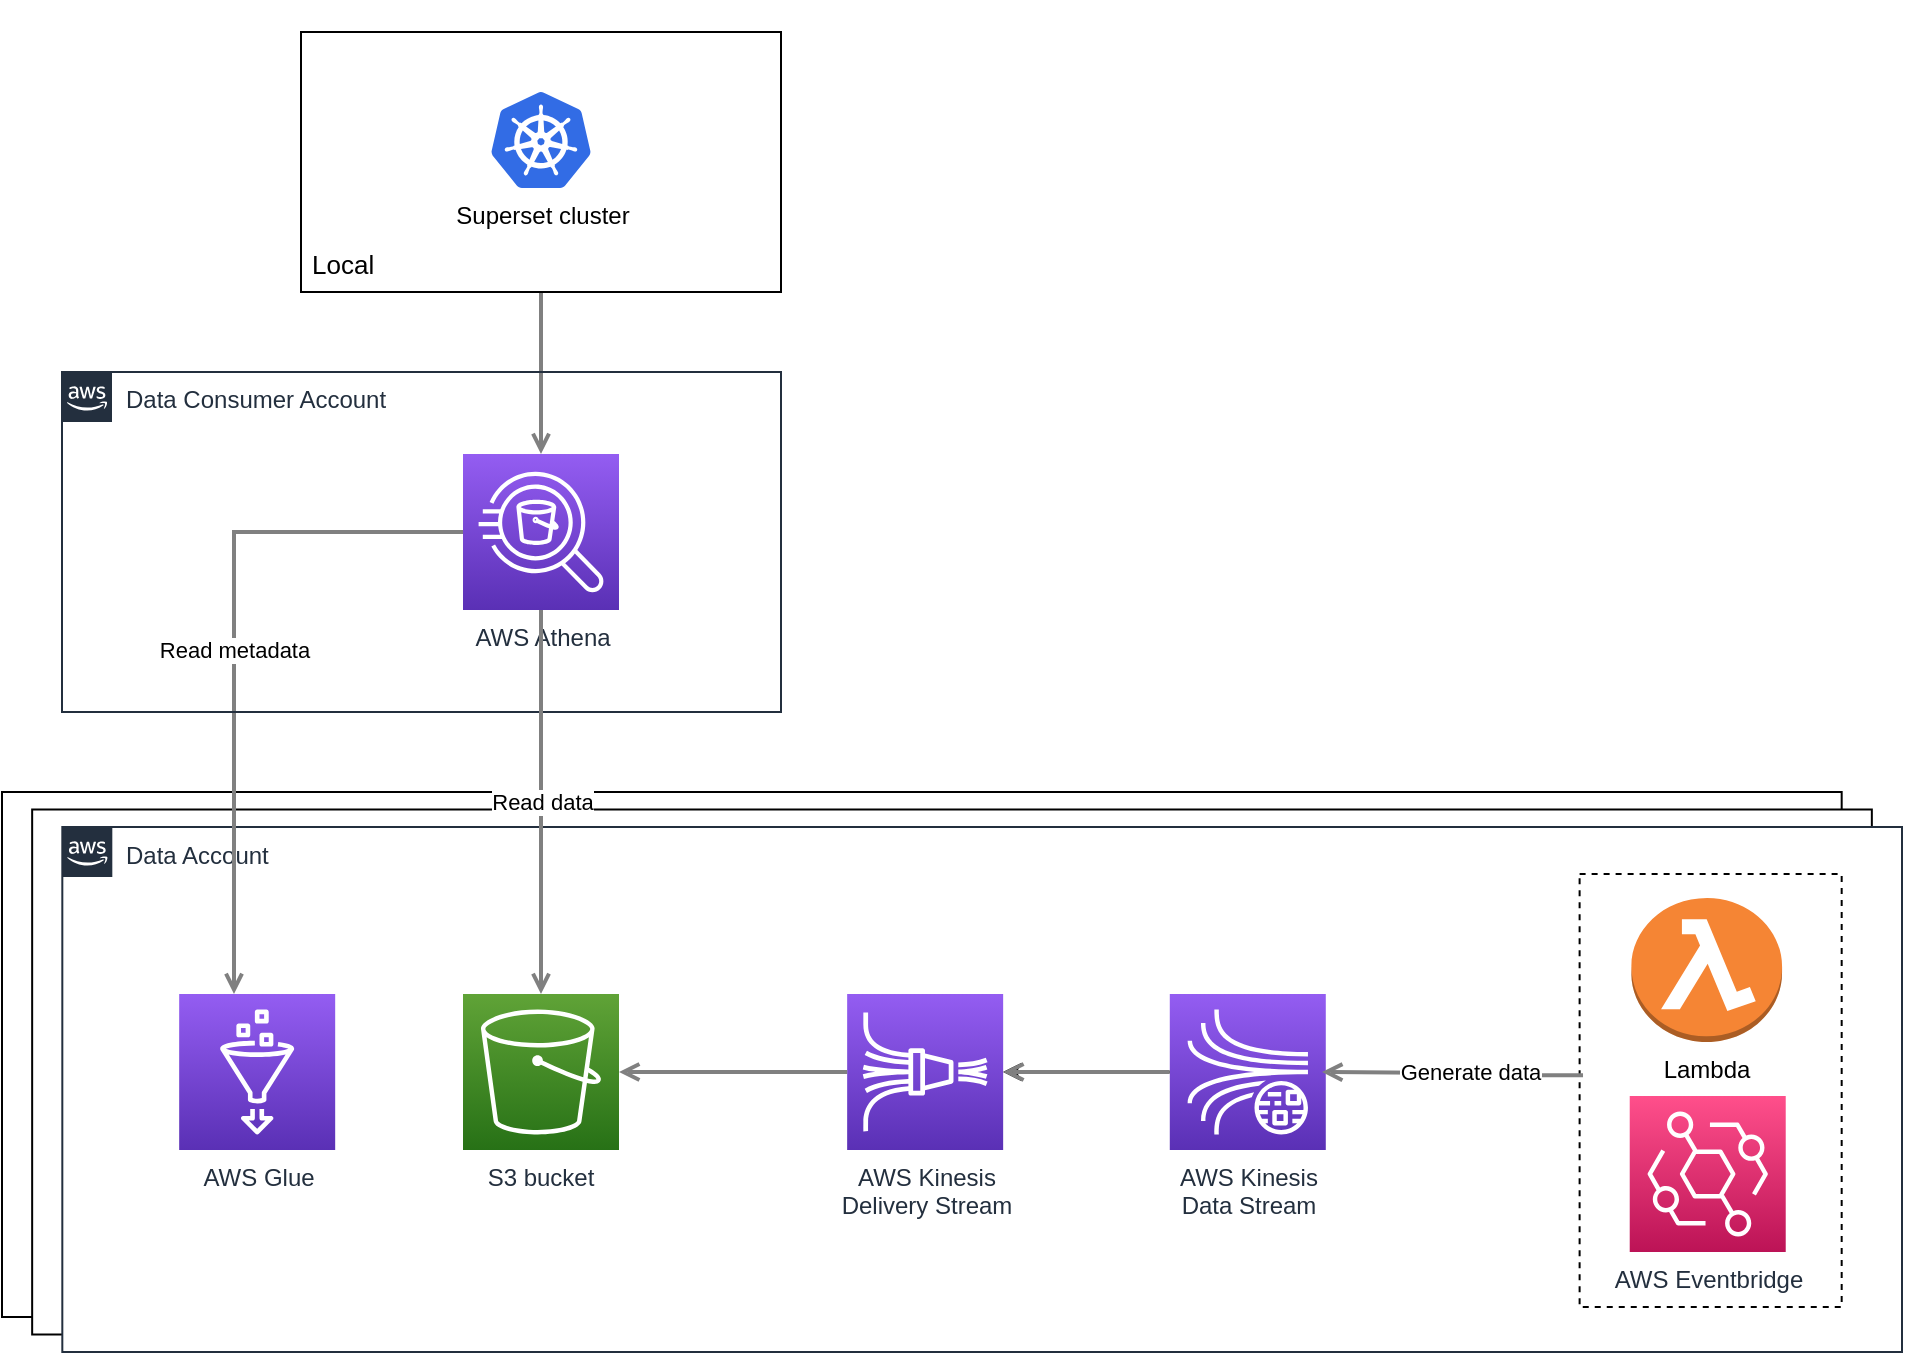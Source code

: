 <mxfile version="21.0.4" type="github">
  <diagram id="Ht1M8jgEwFfnCIfOTk4-" name="Page-1">
    <mxGraphModel dx="876" dy="1486" grid="1" gridSize="10" guides="1" tooltips="1" connect="1" arrows="1" fold="1" page="1" pageScale="1" pageWidth="1169" pageHeight="827" math="0" shadow="0">
      <root>
        <mxCell id="0" />
        <mxCell id="1" parent="0" />
        <mxCell id="21uGkcQerDSEU2l0SpL8-11" value="" style="group" vertex="1" connectable="0" parent="1">
          <mxGeometry x="130" y="330" width="950" height="280" as="geometry" />
        </mxCell>
        <mxCell id="UEzPUAAOIrF-is8g5C7q-208" value="" style="rounded=0;whiteSpace=wrap;html=1;labelBackgroundColor=#ffffff;fillColor=#ffffff;gradientColor=none;container=1;pointerEvents=0;collapsible=0;recursiveResize=0;" parent="21uGkcQerDSEU2l0SpL8-11" vertex="1">
          <mxGeometry width="919.841" height="262.5" as="geometry" />
        </mxCell>
        <mxCell id="UEzPUAAOIrF-is8g5C7q-207" value="" style="rounded=0;whiteSpace=wrap;html=1;labelBackgroundColor=#ffffff;fillColor=#ffffff;gradientColor=none;container=1;pointerEvents=0;collapsible=0;recursiveResize=0;" parent="21uGkcQerDSEU2l0SpL8-11" vertex="1">
          <mxGeometry x="15.079" y="8.75" width="919.841" height="262.5" as="geometry" />
        </mxCell>
        <mxCell id="UEzPUAAOIrF-is8g5C7q-206" value="Data Account&lt;br&gt;" style="points=[[0,0],[0.25,0],[0.5,0],[0.75,0],[1,0],[1,0.25],[1,0.5],[1,0.75],[1,1],[0.75,1],[0.5,1],[0.25,1],[0,1],[0,0.75],[0,0.5],[0,0.25]];outlineConnect=0;gradientColor=none;html=1;whiteSpace=wrap;fontSize=12;fontStyle=0;shape=mxgraph.aws4.group;grIcon=mxgraph.aws4.group_aws_cloud_alt;strokeColor=#232F3E;fillColor=#ffffff;verticalAlign=top;align=left;spacingLeft=30;fontColor=#232F3E;dashed=0;labelBackgroundColor=#ffffff;container=1;pointerEvents=0;collapsible=0;recursiveResize=0;" parent="21uGkcQerDSEU2l0SpL8-11" vertex="1">
          <mxGeometry x="30.159" y="17.5" width="919.841" height="262.5" as="geometry" />
        </mxCell>
        <mxCell id="21uGkcQerDSEU2l0SpL8-15" value="" style="rounded=0;whiteSpace=wrap;html=1;fillColor=none;dashed=1;" vertex="1" parent="UEzPUAAOIrF-is8g5C7q-206">
          <mxGeometry x="758.646" y="23.5" width="131.034" height="216.5" as="geometry" />
        </mxCell>
        <mxCell id="21uGkcQerDSEU2l0SpL8-14" value="Lambda" style="outlineConnect=0;dashed=0;verticalLabelPosition=bottom;verticalAlign=top;align=center;html=1;shape=mxgraph.aws3.lambda_function;fillColor=#F58534;gradientColor=none;" vertex="1" parent="UEzPUAAOIrF-is8g5C7q-206">
          <mxGeometry x="784.531" y="35.5" width="75.345" height="72" as="geometry" />
        </mxCell>
        <mxCell id="21uGkcQerDSEU2l0SpL8-5" value="AWS Glue" style="sketch=0;points=[[0,0,0],[0.25,0,0],[0.5,0,0],[0.75,0,0],[1,0,0],[0,1,0],[0.25,1,0],[0.5,1,0],[0.75,1,0],[1,1,0],[0,0.25,0],[0,0.5,0],[0,0.75,0],[1,0.25,0],[1,0.5,0],[1,0.75,0]];outlineConnect=0;fontColor=#232F3E;gradientColor=#945DF2;gradientDirection=north;fillColor=#5A30B5;strokeColor=#ffffff;dashed=0;verticalLabelPosition=bottom;verticalAlign=top;align=center;html=1;fontSize=12;fontStyle=0;aspect=fixed;shape=mxgraph.aws4.resourceIcon;resIcon=mxgraph.aws4.glue;" vertex="1" parent="21uGkcQerDSEU2l0SpL8-11">
          <mxGeometry x="88.588" y="101" width="78" height="78" as="geometry" />
        </mxCell>
        <mxCell id="21uGkcQerDSEU2l0SpL8-6" value="S3 bucket" style="sketch=0;points=[[0,0,0],[0.25,0,0],[0.5,0,0],[0.75,0,0],[1,0,0],[0,1,0],[0.25,1,0],[0.5,1,0],[0.75,1,0],[1,1,0],[0,0.25,0],[0,0.5,0],[0,0.75,0],[1,0.25,0],[1,0.5,0],[1,0.75,0]];outlineConnect=0;fontColor=#232F3E;gradientColor=#60A337;gradientDirection=north;fillColor=#277116;strokeColor=#ffffff;dashed=0;verticalLabelPosition=bottom;verticalAlign=top;align=center;html=1;fontSize=12;fontStyle=0;aspect=fixed;shape=mxgraph.aws4.resourceIcon;resIcon=mxgraph.aws4.s3;" vertex="1" parent="21uGkcQerDSEU2l0SpL8-11">
          <mxGeometry x="230.499" y="101" width="78" height="78" as="geometry" />
        </mxCell>
        <mxCell id="21uGkcQerDSEU2l0SpL8-8" value="AWS Kinesis&lt;br&gt;Delivery Stream" style="sketch=0;points=[[0,0,0],[0.25,0,0],[0.5,0,0],[0.75,0,0],[1,0,0],[0,1,0],[0.25,1,0],[0.5,1,0],[0.75,1,0],[1,1,0],[0,0.25,0],[0,0.5,0],[0,0.75,0],[1,0.25,0],[1,0.5,0],[1,0.75,0]];outlineConnect=0;fontColor=#232F3E;gradientColor=#945DF2;gradientDirection=north;fillColor=#5A30B5;strokeColor=#ffffff;dashed=0;verticalLabelPosition=bottom;verticalAlign=top;align=center;html=1;fontSize=12;fontStyle=0;aspect=fixed;shape=mxgraph.aws4.resourceIcon;resIcon=mxgraph.aws4.kinesis_data_firehose;" vertex="1" parent="21uGkcQerDSEU2l0SpL8-11">
          <mxGeometry x="422.573" y="101" width="78" height="78" as="geometry" />
        </mxCell>
        <mxCell id="21uGkcQerDSEU2l0SpL8-10" value="AWS Eventbridge" style="sketch=0;points=[[0,0,0],[0.25,0,0],[0.5,0,0],[0.75,0,0],[1,0,0],[0,1,0],[0.25,1,0],[0.5,1,0],[0.75,1,0],[1,1,0],[0,0.25,0],[0,0.5,0],[0,0.75,0],[1,0.25,0],[1,0.5,0],[1,0.75,0]];outlineConnect=0;fontColor=#232F3E;gradientColor=#FF4F8B;gradientDirection=north;fillColor=#BC1356;strokeColor=#ffffff;dashed=0;verticalLabelPosition=bottom;verticalAlign=top;align=center;html=1;fontSize=12;fontStyle=0;aspect=fixed;shape=mxgraph.aws4.resourceIcon;resIcon=mxgraph.aws4.eventbridge;" vertex="1" parent="21uGkcQerDSEU2l0SpL8-11">
          <mxGeometry x="813.867" y="152" width="78" height="78" as="geometry" />
        </mxCell>
        <mxCell id="21uGkcQerDSEU2l0SpL8-18" value="" style="edgeStyle=orthogonalEdgeStyle;rounded=0;orthogonalLoop=1;jettySize=auto;html=1;" edge="1" parent="21uGkcQerDSEU2l0SpL8-11" source="21uGkcQerDSEU2l0SpL8-7" target="21uGkcQerDSEU2l0SpL8-8">
          <mxGeometry relative="1" as="geometry" />
        </mxCell>
        <mxCell id="21uGkcQerDSEU2l0SpL8-7" value="AWS Kinesis&lt;br&gt;Data Stream" style="sketch=0;points=[[0,0,0],[0.25,0,0],[0.5,0,0],[0.75,0,0],[1,0,0],[0,1,0],[0.25,1,0],[0.5,1,0],[0.75,1,0],[1,1,0],[0,0.25,0],[0,0.5,0],[0,0.75,0],[1,0.25,0],[1,0.5,0],[1,0.75,0]];outlineConnect=0;fontColor=#232F3E;gradientColor=#945DF2;gradientDirection=north;fillColor=#5A30B5;strokeColor=#ffffff;dashed=0;verticalLabelPosition=bottom;verticalAlign=top;align=center;html=1;fontSize=12;fontStyle=0;aspect=fixed;shape=mxgraph.aws4.resourceIcon;resIcon=mxgraph.aws4.kinesis_data_streams;" vertex="1" parent="21uGkcQerDSEU2l0SpL8-11">
          <mxGeometry x="583.893" y="101" width="78" height="78" as="geometry" />
        </mxCell>
        <mxCell id="UEzPUAAOIrF-is8g5C7q-226" style="edgeStyle=orthogonalEdgeStyle;rounded=0;orthogonalLoop=1;jettySize=auto;html=1;startArrow=none;startFill=0;endArrow=open;endFill=0;strokeColor=#808080;strokeWidth=2;entryX=1;entryY=0.5;entryDx=0;entryDy=0;entryPerimeter=0;exitX=0;exitY=0.5;exitDx=0;exitDy=0;exitPerimeter=0;" parent="21uGkcQerDSEU2l0SpL8-11" source="21uGkcQerDSEU2l0SpL8-8" target="21uGkcQerDSEU2l0SpL8-6" edge="1">
          <mxGeometry relative="1" as="geometry">
            <mxPoint x="611.494" y="-100" as="sourcePoint" />
            <mxPoint x="818.966" y="-100" as="targetPoint" />
          </mxGeometry>
        </mxCell>
        <mxCell id="21uGkcQerDSEU2l0SpL8-16" style="edgeStyle=orthogonalEdgeStyle;rounded=0;orthogonalLoop=1;jettySize=auto;html=1;startArrow=none;startFill=0;endArrow=open;endFill=0;strokeColor=#808080;strokeWidth=2;exitX=0;exitY=0.5;exitDx=0;exitDy=0;exitPerimeter=0;entryX=1;entryY=0.5;entryDx=0;entryDy=0;entryPerimeter=0;" edge="1" parent="21uGkcQerDSEU2l0SpL8-11" source="21uGkcQerDSEU2l0SpL8-7" target="21uGkcQerDSEU2l0SpL8-8">
          <mxGeometry relative="1" as="geometry">
            <mxPoint x="487.011" y="150" as="sourcePoint" />
            <mxPoint x="567.816" y="140" as="targetPoint" />
          </mxGeometry>
        </mxCell>
        <mxCell id="UEzPUAAOIrF-is8g5C7q-234" style="edgeStyle=orthogonalEdgeStyle;rounded=0;orthogonalLoop=1;jettySize=auto;html=1;startArrow=none;startFill=0;endArrow=open;endFill=0;strokeColor=#808080;strokeWidth=2;entryX=0.5;entryY=0;entryDx=0;entryDy=0;entryPerimeter=0;" parent="1" source="21uGkcQerDSEU2l0SpL8-2" target="21uGkcQerDSEU2l0SpL8-4" edge="1">
          <mxGeometry relative="1" as="geometry">
            <mxPoint x="580" y="100" as="sourcePoint" />
            <mxPoint x="399.5" y="177.5" as="targetPoint" />
          </mxGeometry>
        </mxCell>
        <mxCell id="UEzPUAAOIrF-is8g5C7q-228" value="Read metadata" style="edgeStyle=orthogonalEdgeStyle;rounded=0;orthogonalLoop=1;jettySize=auto;html=1;startArrow=none;startFill=0;endArrow=open;endFill=0;strokeColor=#808080;strokeWidth=2;exitX=0;exitY=0.5;exitDx=0;exitDy=0;exitPerimeter=0;" parent="1" source="21uGkcQerDSEU2l0SpL8-4" target="21uGkcQerDSEU2l0SpL8-5" edge="1">
          <mxGeometry relative="1" as="geometry">
            <Array as="points">
              <mxPoint x="246" y="200" />
            </Array>
            <mxPoint x="869.999" y="298.001" as="sourcePoint" />
            <mxPoint x="914.22" y="413.059" as="targetPoint" />
          </mxGeometry>
        </mxCell>
        <mxCell id="UEzPUAAOIrF-is8g5C7q-205" value="Data Consumer Account" style="points=[[0,0],[0.25,0],[0.5,0],[0.75,0],[1,0],[1,0.25],[1,0.5],[1,0.75],[1,1],[0.75,1],[0.5,1],[0.25,1],[0,1],[0,0.75],[0,0.5],[0,0.25]];outlineConnect=0;gradientColor=none;html=1;whiteSpace=wrap;fontSize=12;fontStyle=0;shape=mxgraph.aws4.group;grIcon=mxgraph.aws4.group_aws_cloud_alt;strokeColor=#232F3E;fillColor=none;verticalAlign=top;align=left;spacingLeft=30;fontColor=#232F3E;dashed=0;labelBackgroundColor=#ffffff;container=1;pointerEvents=0;collapsible=0;recursiveResize=0;" parent="1" vertex="1">
          <mxGeometry x="160" y="120" width="359.5" height="170" as="geometry" />
        </mxCell>
        <mxCell id="21uGkcQerDSEU2l0SpL8-4" value="AWS Athena" style="sketch=0;points=[[0,0,0],[0.25,0,0],[0.5,0,0],[0.75,0,0],[1,0,0],[0,1,0],[0.25,1,0],[0.5,1,0],[0.75,1,0],[1,1,0],[0,0.25,0],[0,0.5,0],[0,0.75,0],[1,0.25,0],[1,0.5,0],[1,0.75,0]];outlineConnect=0;fontColor=#232F3E;gradientColor=#945DF2;gradientDirection=north;fillColor=#5A30B5;strokeColor=#ffffff;dashed=0;verticalLabelPosition=bottom;verticalAlign=top;align=center;html=1;fontSize=12;fontStyle=0;aspect=fixed;shape=mxgraph.aws4.resourceIcon;resIcon=mxgraph.aws4.athena;" vertex="1" parent="UEzPUAAOIrF-is8g5C7q-205">
          <mxGeometry x="200.5" y="41" width="78" height="78" as="geometry" />
        </mxCell>
        <mxCell id="21uGkcQerDSEU2l0SpL8-2" value="Local" style="text;spacing=5;spacingTop=-20;overflow=hidden;rounded=0;strokeColor=default;fontSize=13;whiteSpace=wrap;fontColor=default;verticalAlign=bottom;" vertex="1" parent="1">
          <mxGeometry x="279.5" y="-50" width="240" height="130" as="geometry" />
        </mxCell>
        <mxCell id="21uGkcQerDSEU2l0SpL8-3" value="Superset cluster" style="sketch=0;aspect=fixed;html=1;points=[];align=center;image;fontSize=12;image=img/lib/mscae/Kubernetes.svg;" vertex="1" parent="1">
          <mxGeometry x="374.5" y="-20" width="50" height="48" as="geometry" />
        </mxCell>
        <mxCell id="21uGkcQerDSEU2l0SpL8-12" value="Read data" style="edgeStyle=orthogonalEdgeStyle;rounded=0;orthogonalLoop=1;jettySize=auto;html=1;startArrow=none;startFill=0;endArrow=open;endFill=0;strokeColor=#808080;strokeWidth=2;exitX=0.5;exitY=1;exitDx=0;exitDy=0;exitPerimeter=0;" edge="1" parent="1" source="21uGkcQerDSEU2l0SpL8-4" target="21uGkcQerDSEU2l0SpL8-6">
          <mxGeometry relative="1" as="geometry">
            <mxPoint x="531" y="90" as="sourcePoint" />
            <mxPoint x="531" y="171" as="targetPoint" />
          </mxGeometry>
        </mxCell>
        <mxCell id="21uGkcQerDSEU2l0SpL8-21" style="edgeStyle=orthogonalEdgeStyle;rounded=0;orthogonalLoop=1;jettySize=auto;html=1;startArrow=none;startFill=0;endArrow=open;endFill=0;strokeColor=#808080;strokeWidth=2;exitX=0.013;exitY=0.465;exitDx=0;exitDy=0;exitPerimeter=0;" edge="1" parent="1" source="21uGkcQerDSEU2l0SpL8-15">
          <mxGeometry relative="1" as="geometry">
            <mxPoint x="859" y="472" as="sourcePoint" />
            <mxPoint x="790" y="470" as="targetPoint" />
          </mxGeometry>
        </mxCell>
        <mxCell id="21uGkcQerDSEU2l0SpL8-23" value="Generate data" style="edgeLabel;html=1;align=center;verticalAlign=middle;resizable=0;points=[];" vertex="1" connectable="0" parent="21uGkcQerDSEU2l0SpL8-21">
          <mxGeometry x="-0.154" y="-2" relative="1" as="geometry">
            <mxPoint x="-1" as="offset" />
          </mxGeometry>
        </mxCell>
      </root>
    </mxGraphModel>
  </diagram>
</mxfile>
